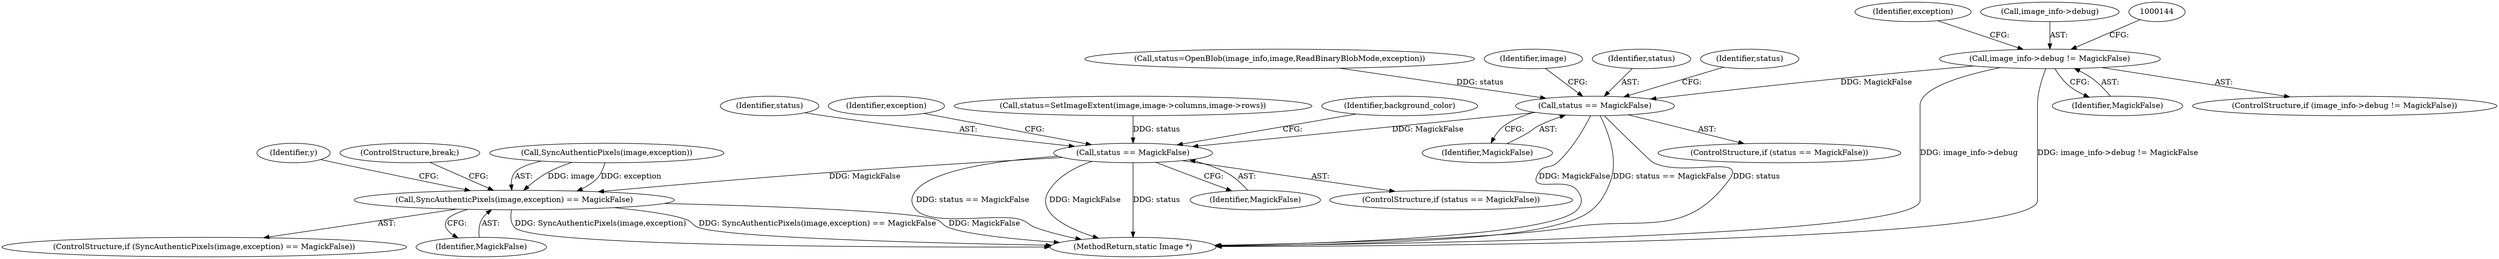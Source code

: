 digraph "0_ImageMagick_f6e9d0d9955e85bdd7540b251cd50d598dacc5e6_65@pointer" {
"1000138" [label="(Call,image_info->debug != MagickFalse)"];
"1000217" [label="(Call,status == MagickFalse)"];
"1000240" [label="(Call,status == MagickFalse)"];
"1000309" [label="(Call,SyncAuthenticPixels(image,exception) == MagickFalse)"];
"1000309" [label="(Call,SyncAuthenticPixels(image,exception) == MagickFalse)"];
"1000270" [label="(Identifier,y)"];
"1000219" [label="(Identifier,MagickFalse)"];
"1000540" [label="(MethodReturn,static Image *)"];
"1000242" [label="(Identifier,MagickFalse)"];
"1000241" [label="(Identifier,status)"];
"1000142" [label="(Identifier,MagickFalse)"];
"1000209" [label="(Call,status=OpenBlob(image_info,image,ReadBinaryBlobMode,exception))"];
"1000240" [label="(Call,status == MagickFalse)"];
"1000222" [label="(Identifier,image)"];
"1000137" [label="(ControlStructure,if (image_info->debug != MagickFalse))"];
"1000245" [label="(Identifier,exception)"];
"1000218" [label="(Identifier,status)"];
"1000230" [label="(Identifier,status)"];
"1000138" [label="(Call,image_info->debug != MagickFalse)"];
"1000314" [label="(ControlStructure,break;)"];
"1000229" [label="(Call,status=SetImageExtent(image,image->columns,image->rows))"];
"1000308" [label="(ControlStructure,if (SyncAuthenticPixels(image,exception) == MagickFalse))"];
"1000254" [label="(Identifier,background_color)"];
"1000239" [label="(ControlStructure,if (status == MagickFalse))"];
"1000216" [label="(ControlStructure,if (status == MagickFalse))"];
"1000310" [label="(Call,SyncAuthenticPixels(image,exception))"];
"1000154" [label="(Identifier,exception)"];
"1000313" [label="(Identifier,MagickFalse)"];
"1000139" [label="(Call,image_info->debug)"];
"1000217" [label="(Call,status == MagickFalse)"];
"1000138" -> "1000137"  [label="AST: "];
"1000138" -> "1000142"  [label="CFG: "];
"1000139" -> "1000138"  [label="AST: "];
"1000142" -> "1000138"  [label="AST: "];
"1000144" -> "1000138"  [label="CFG: "];
"1000154" -> "1000138"  [label="CFG: "];
"1000138" -> "1000540"  [label="DDG: image_info->debug"];
"1000138" -> "1000540"  [label="DDG: image_info->debug != MagickFalse"];
"1000138" -> "1000217"  [label="DDG: MagickFalse"];
"1000217" -> "1000216"  [label="AST: "];
"1000217" -> "1000219"  [label="CFG: "];
"1000218" -> "1000217"  [label="AST: "];
"1000219" -> "1000217"  [label="AST: "];
"1000222" -> "1000217"  [label="CFG: "];
"1000230" -> "1000217"  [label="CFG: "];
"1000217" -> "1000540"  [label="DDG: MagickFalse"];
"1000217" -> "1000540"  [label="DDG: status == MagickFalse"];
"1000217" -> "1000540"  [label="DDG: status"];
"1000209" -> "1000217"  [label="DDG: status"];
"1000217" -> "1000240"  [label="DDG: MagickFalse"];
"1000240" -> "1000239"  [label="AST: "];
"1000240" -> "1000242"  [label="CFG: "];
"1000241" -> "1000240"  [label="AST: "];
"1000242" -> "1000240"  [label="AST: "];
"1000245" -> "1000240"  [label="CFG: "];
"1000254" -> "1000240"  [label="CFG: "];
"1000240" -> "1000540"  [label="DDG: status == MagickFalse"];
"1000240" -> "1000540"  [label="DDG: MagickFalse"];
"1000240" -> "1000540"  [label="DDG: status"];
"1000229" -> "1000240"  [label="DDG: status"];
"1000240" -> "1000309"  [label="DDG: MagickFalse"];
"1000309" -> "1000308"  [label="AST: "];
"1000309" -> "1000313"  [label="CFG: "];
"1000310" -> "1000309"  [label="AST: "];
"1000313" -> "1000309"  [label="AST: "];
"1000314" -> "1000309"  [label="CFG: "];
"1000270" -> "1000309"  [label="CFG: "];
"1000309" -> "1000540"  [label="DDG: SyncAuthenticPixels(image,exception)"];
"1000309" -> "1000540"  [label="DDG: SyncAuthenticPixels(image,exception) == MagickFalse"];
"1000309" -> "1000540"  [label="DDG: MagickFalse"];
"1000310" -> "1000309"  [label="DDG: image"];
"1000310" -> "1000309"  [label="DDG: exception"];
}
